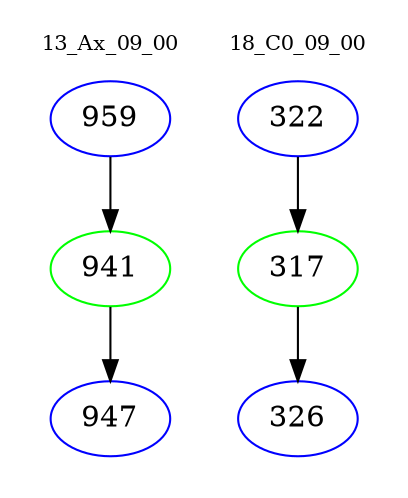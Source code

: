 digraph{
subgraph cluster_0 {
color = white
label = "13_Ax_09_00";
fontsize=10;
T0_959 [label="959", color="blue"]
T0_959 -> T0_941 [color="black"]
T0_941 [label="941", color="green"]
T0_941 -> T0_947 [color="black"]
T0_947 [label="947", color="blue"]
}
subgraph cluster_1 {
color = white
label = "18_C0_09_00";
fontsize=10;
T1_322 [label="322", color="blue"]
T1_322 -> T1_317 [color="black"]
T1_317 [label="317", color="green"]
T1_317 -> T1_326 [color="black"]
T1_326 [label="326", color="blue"]
}
}
